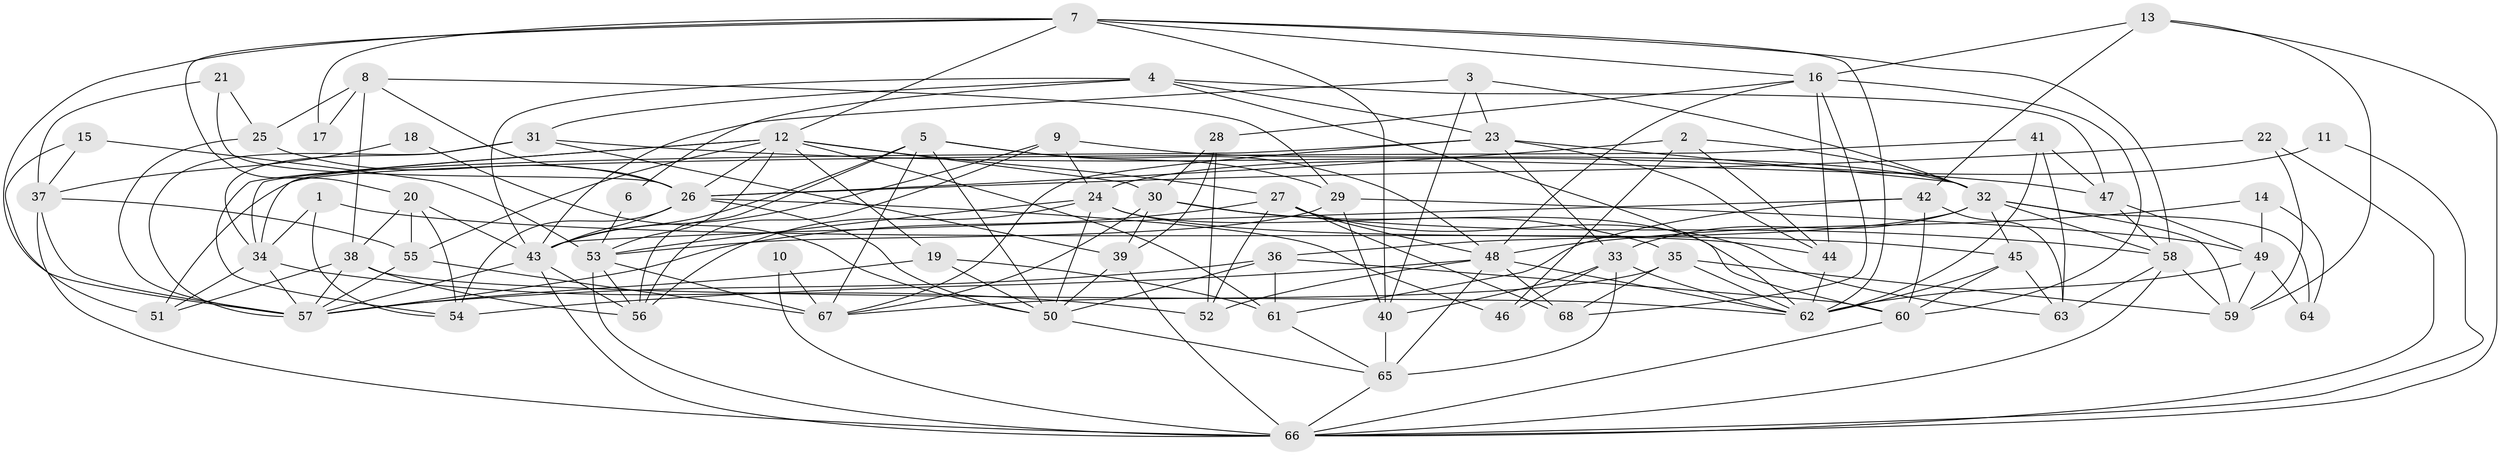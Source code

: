// original degree distribution, {2: 0.14814814814814814, 6: 0.08888888888888889, 3: 0.2222222222222222, 4: 0.3037037037037037, 5: 0.2, 8: 0.014814814814814815, 9: 0.007407407407407408, 7: 0.014814814814814815}
// Generated by graph-tools (version 1.1) at 2025/50/03/09/25 03:50:10]
// undirected, 68 vertices, 187 edges
graph export_dot {
graph [start="1"]
  node [color=gray90,style=filled];
  1;
  2;
  3;
  4;
  5;
  6;
  7;
  8;
  9;
  10;
  11;
  12;
  13;
  14;
  15;
  16;
  17;
  18;
  19;
  20;
  21;
  22;
  23;
  24;
  25;
  26;
  27;
  28;
  29;
  30;
  31;
  32;
  33;
  34;
  35;
  36;
  37;
  38;
  39;
  40;
  41;
  42;
  43;
  44;
  45;
  46;
  47;
  48;
  49;
  50;
  51;
  52;
  53;
  54;
  55;
  56;
  57;
  58;
  59;
  60;
  61;
  62;
  63;
  64;
  65;
  66;
  67;
  68;
  1 -- 34 [weight=1.0];
  1 -- 45 [weight=1.0];
  1 -- 54 [weight=1.0];
  2 -- 26 [weight=1.0];
  2 -- 32 [weight=1.0];
  2 -- 44 [weight=1.0];
  2 -- 46 [weight=1.0];
  3 -- 23 [weight=1.0];
  3 -- 32 [weight=1.0];
  3 -- 40 [weight=1.0];
  3 -- 43 [weight=1.0];
  4 -- 6 [weight=1.0];
  4 -- 23 [weight=1.0];
  4 -- 31 [weight=1.0];
  4 -- 43 [weight=1.0];
  4 -- 47 [weight=1.0];
  4 -- 62 [weight=1.0];
  5 -- 29 [weight=1.0];
  5 -- 43 [weight=1.0];
  5 -- 48 [weight=1.0];
  5 -- 50 [weight=1.0];
  5 -- 56 [weight=1.0];
  5 -- 67 [weight=1.0];
  6 -- 53 [weight=1.0];
  7 -- 12 [weight=1.0];
  7 -- 16 [weight=1.0];
  7 -- 17 [weight=1.0];
  7 -- 20 [weight=1.0];
  7 -- 40 [weight=1.0];
  7 -- 57 [weight=1.0];
  7 -- 58 [weight=1.0];
  7 -- 62 [weight=1.0];
  8 -- 17 [weight=1.0];
  8 -- 25 [weight=1.0];
  8 -- 26 [weight=1.0];
  8 -- 29 [weight=1.0];
  8 -- 38 [weight=1.0];
  9 -- 24 [weight=1.0];
  9 -- 32 [weight=1.0];
  9 -- 43 [weight=1.0];
  9 -- 56 [weight=1.0];
  10 -- 66 [weight=1.0];
  10 -- 67 [weight=1.0];
  11 -- 24 [weight=1.0];
  11 -- 66 [weight=1.0];
  12 -- 19 [weight=1.0];
  12 -- 26 [weight=1.0];
  12 -- 27 [weight=1.0];
  12 -- 30 [weight=1.0];
  12 -- 34 [weight=1.0];
  12 -- 53 [weight=1.0];
  12 -- 54 [weight=1.0];
  12 -- 55 [weight=1.0];
  12 -- 61 [weight=1.0];
  13 -- 16 [weight=1.0];
  13 -- 42 [weight=1.0];
  13 -- 59 [weight=1.0];
  13 -- 66 [weight=1.0];
  14 -- 48 [weight=1.0];
  14 -- 49 [weight=1.0];
  14 -- 64 [weight=1.0];
  15 -- 37 [weight=1.0];
  15 -- 51 [weight=1.0];
  15 -- 53 [weight=1.0];
  16 -- 28 [weight=1.0];
  16 -- 44 [weight=1.0];
  16 -- 48 [weight=1.0];
  16 -- 60 [weight=1.0];
  16 -- 68 [weight=1.0];
  18 -- 37 [weight=1.0];
  18 -- 50 [weight=1.0];
  19 -- 50 [weight=1.0];
  19 -- 57 [weight=1.0];
  19 -- 61 [weight=1.0];
  20 -- 38 [weight=1.0];
  20 -- 43 [weight=1.0];
  20 -- 54 [weight=1.0];
  20 -- 55 [weight=1.0];
  21 -- 25 [weight=1.0];
  21 -- 26 [weight=2.0];
  21 -- 37 [weight=1.0];
  22 -- 26 [weight=1.0];
  22 -- 59 [weight=1.0];
  22 -- 66 [weight=1.0];
  23 -- 32 [weight=1.0];
  23 -- 33 [weight=1.0];
  23 -- 34 [weight=1.0];
  23 -- 44 [weight=1.0];
  23 -- 67 [weight=1.0];
  24 -- 44 [weight=1.0];
  24 -- 50 [weight=1.0];
  24 -- 53 [weight=1.0];
  24 -- 56 [weight=2.0];
  24 -- 60 [weight=1.0];
  25 -- 26 [weight=1.0];
  25 -- 57 [weight=1.0];
  26 -- 43 [weight=1.0];
  26 -- 46 [weight=2.0];
  26 -- 50 [weight=1.0];
  26 -- 54 [weight=1.0];
  27 -- 48 [weight=1.0];
  27 -- 52 [weight=1.0];
  27 -- 57 [weight=1.0];
  27 -- 63 [weight=1.0];
  27 -- 68 [weight=1.0];
  28 -- 30 [weight=1.0];
  28 -- 39 [weight=1.0];
  28 -- 52 [weight=1.0];
  29 -- 40 [weight=1.0];
  29 -- 49 [weight=1.0];
  29 -- 53 [weight=1.0];
  30 -- 35 [weight=1.0];
  30 -- 39 [weight=1.0];
  30 -- 58 [weight=1.0];
  30 -- 67 [weight=1.0];
  31 -- 34 [weight=1.0];
  31 -- 39 [weight=1.0];
  31 -- 47 [weight=1.0];
  31 -- 57 [weight=2.0];
  32 -- 33 [weight=1.0];
  32 -- 36 [weight=1.0];
  32 -- 45 [weight=1.0];
  32 -- 58 [weight=2.0];
  32 -- 59 [weight=1.0];
  32 -- 64 [weight=2.0];
  33 -- 40 [weight=1.0];
  33 -- 46 [weight=1.0];
  33 -- 62 [weight=1.0];
  33 -- 65 [weight=1.0];
  34 -- 51 [weight=1.0];
  34 -- 52 [weight=1.0];
  34 -- 57 [weight=1.0];
  35 -- 59 [weight=1.0];
  35 -- 62 [weight=1.0];
  35 -- 67 [weight=1.0];
  35 -- 68 [weight=1.0];
  36 -- 50 [weight=1.0];
  36 -- 57 [weight=1.0];
  36 -- 60 [weight=1.0];
  36 -- 61 [weight=1.0];
  37 -- 55 [weight=1.0];
  37 -- 57 [weight=1.0];
  37 -- 66 [weight=1.0];
  38 -- 51 [weight=1.0];
  38 -- 56 [weight=1.0];
  38 -- 57 [weight=1.0];
  38 -- 62 [weight=1.0];
  39 -- 50 [weight=1.0];
  39 -- 66 [weight=1.0];
  40 -- 65 [weight=1.0];
  41 -- 47 [weight=1.0];
  41 -- 51 [weight=1.0];
  41 -- 62 [weight=1.0];
  41 -- 63 [weight=1.0];
  42 -- 43 [weight=1.0];
  42 -- 60 [weight=1.0];
  42 -- 61 [weight=1.0];
  42 -- 63 [weight=1.0];
  43 -- 56 [weight=1.0];
  43 -- 57 [weight=1.0];
  43 -- 66 [weight=2.0];
  44 -- 62 [weight=1.0];
  45 -- 60 [weight=1.0];
  45 -- 62 [weight=1.0];
  45 -- 63 [weight=1.0];
  47 -- 49 [weight=1.0];
  47 -- 58 [weight=1.0];
  48 -- 52 [weight=1.0];
  48 -- 54 [weight=1.0];
  48 -- 62 [weight=1.0];
  48 -- 65 [weight=2.0];
  48 -- 68 [weight=1.0];
  49 -- 59 [weight=1.0];
  49 -- 62 [weight=1.0];
  49 -- 64 [weight=1.0];
  50 -- 65 [weight=1.0];
  53 -- 56 [weight=1.0];
  53 -- 66 [weight=1.0];
  53 -- 67 [weight=1.0];
  55 -- 57 [weight=1.0];
  55 -- 67 [weight=1.0];
  58 -- 59 [weight=1.0];
  58 -- 63 [weight=1.0];
  58 -- 66 [weight=1.0];
  60 -- 66 [weight=1.0];
  61 -- 65 [weight=1.0];
  65 -- 66 [weight=1.0];
}
